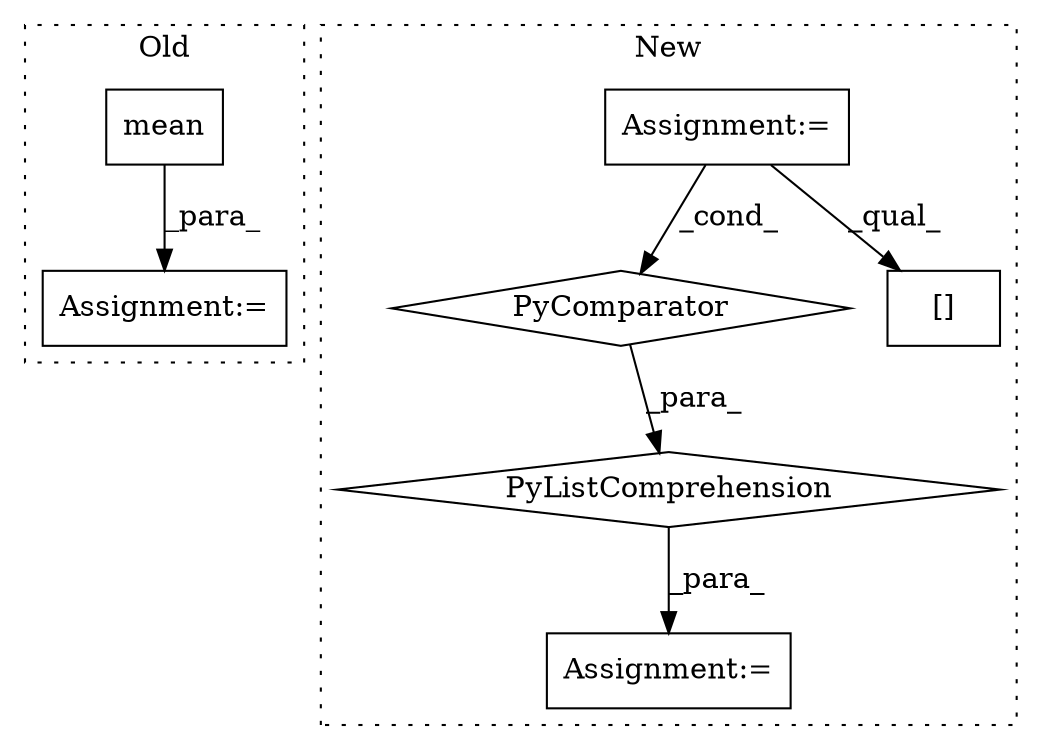 digraph G {
subgraph cluster0 {
1 [label="mean" a="32" s="6533" l="6" shape="box"];
6 [label="Assignment:=" a="7" s="6528" l="1" shape="box"];
label = "Old";
style="dotted";
}
subgraph cluster1 {
2 [label="PyComparator" a="113" s="6689" l="23" shape="diamond"];
3 [label="Assignment:=" a="7" s="6689" l="23" shape="box"];
4 [label="PyListComprehension" a="109" s="6621" l="99" shape="diamond"];
5 [label="Assignment:=" a="7" s="6607" l="14" shape="box"];
7 [label="[]" a="2" s="6621,6624" l="2,1" shape="box"];
label = "New";
style="dotted";
}
1 -> 6 [label="_para_"];
2 -> 4 [label="_para_"];
3 -> 2 [label="_cond_"];
3 -> 7 [label="_qual_"];
4 -> 5 [label="_para_"];
}